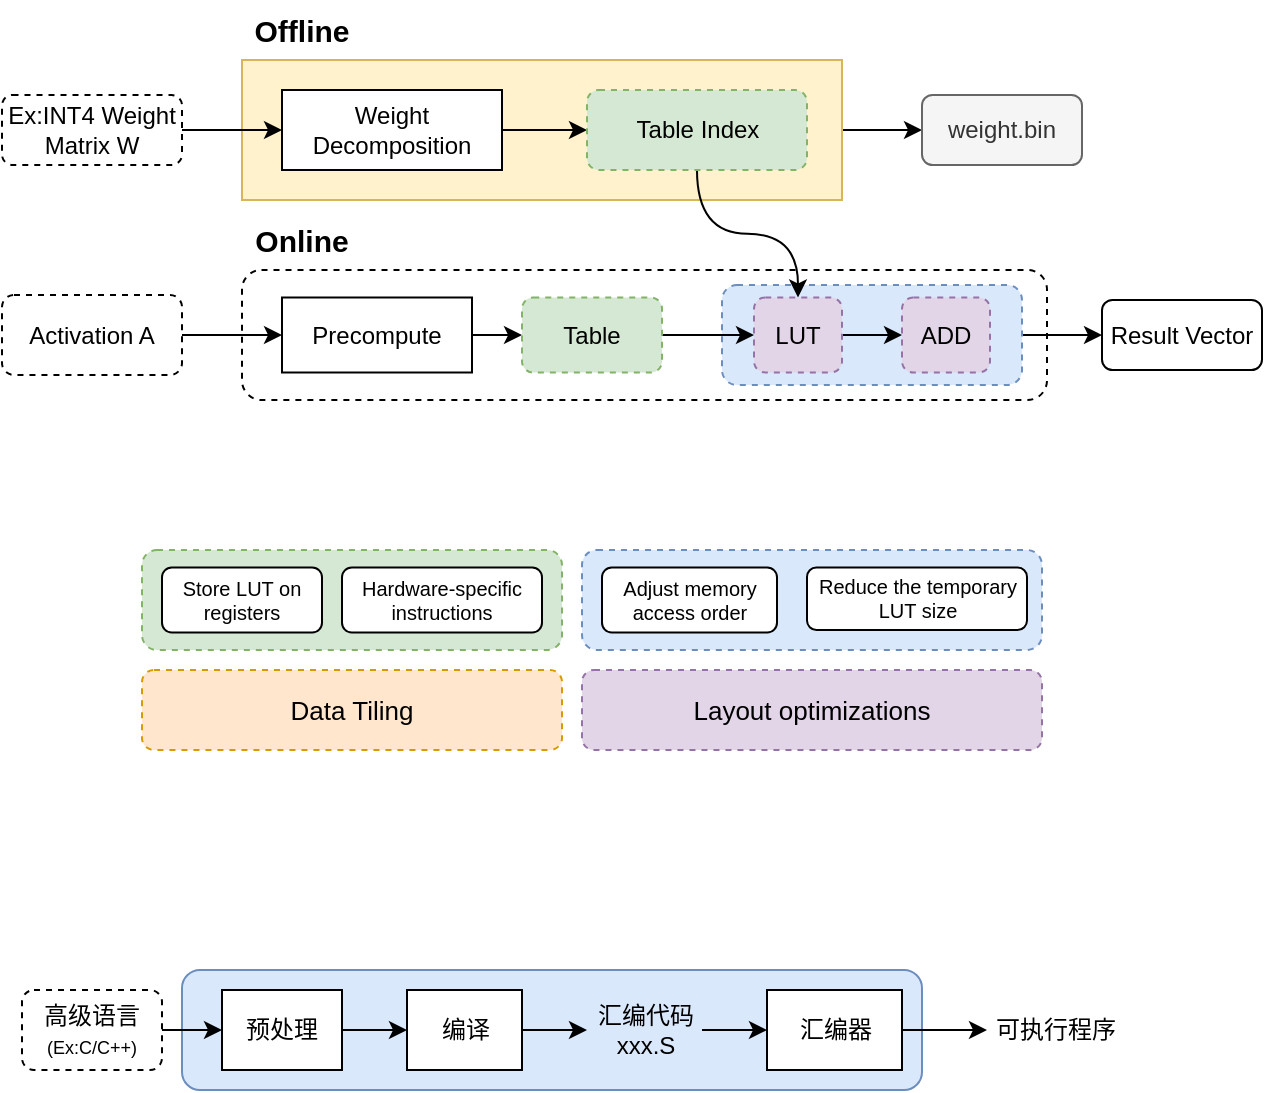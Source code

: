<mxfile version="26.1.0">
  <diagram name="第 1 页" id="VH_rKD5s51sGw98ud1Et">
    <mxGraphModel dx="1646" dy="395" grid="1" gridSize="10" guides="1" tooltips="1" connect="1" arrows="1" fold="1" page="1" pageScale="1" pageWidth="827" pageHeight="1169" math="0" shadow="0">
      <root>
        <mxCell id="0" />
        <mxCell id="1" parent="0" />
        <mxCell id="5G6cpnaW76N7grAXLHWP-52" value="" style="rounded=1;whiteSpace=wrap;html=1;fillColor=#dae8fc;strokeColor=#6c8ebf;" vertex="1" parent="1">
          <mxGeometry x="80" y="790" width="370" height="60" as="geometry" />
        </mxCell>
        <mxCell id="5G6cpnaW76N7grAXLHWP-36" value="Data Tiling" style="rounded=1;whiteSpace=wrap;html=1;dashed=1;fillColor=#ffe6cc;strokeColor=#d79b00;fontSize=13;" vertex="1" parent="1">
          <mxGeometry x="60" y="640" width="210" height="40" as="geometry" />
        </mxCell>
        <mxCell id="5G6cpnaW76N7grAXLHWP-35" value="" style="rounded=1;whiteSpace=wrap;html=1;dashed=1;fillColor=#dae8fc;strokeColor=#6c8ebf;" vertex="1" parent="1">
          <mxGeometry x="280" y="580" width="230" height="50" as="geometry" />
        </mxCell>
        <mxCell id="5G6cpnaW76N7grAXLHWP-32" value="" style="rounded=1;whiteSpace=wrap;html=1;dashed=1;fillColor=#d5e8d4;strokeColor=#82b366;" vertex="1" parent="1">
          <mxGeometry x="60" y="580" width="210" height="50" as="geometry" />
        </mxCell>
        <mxCell id="5G6cpnaW76N7grAXLHWP-25" value="" style="rounded=1;whiteSpace=wrap;html=1;dashed=1;" vertex="1" parent="1">
          <mxGeometry x="110" y="440" width="402.5" height="65" as="geometry" />
        </mxCell>
        <mxCell id="5G6cpnaW76N7grAXLHWP-23" value="" style="edgeStyle=orthogonalEdgeStyle;rounded=0;orthogonalLoop=1;jettySize=auto;html=1;" edge="1" parent="1" source="5G6cpnaW76N7grAXLHWP-21" target="5G6cpnaW76N7grAXLHWP-22">
          <mxGeometry relative="1" as="geometry" />
        </mxCell>
        <mxCell id="5G6cpnaW76N7grAXLHWP-21" value="" style="rounded=1;whiteSpace=wrap;html=1;fillColor=#dae8fc;strokeColor=#6c8ebf;dashed=1;" vertex="1" parent="1">
          <mxGeometry x="350" y="447.5" width="150" height="50" as="geometry" />
        </mxCell>
        <mxCell id="5G6cpnaW76N7grAXLHWP-29" style="edgeStyle=orthogonalEdgeStyle;rounded=0;orthogonalLoop=1;jettySize=auto;html=1;exitX=1;exitY=0.5;exitDx=0;exitDy=0;entryX=0;entryY=0.5;entryDx=0;entryDy=0;" edge="1" parent="1" source="5G6cpnaW76N7grAXLHWP-7" target="5G6cpnaW76N7grAXLHWP-28">
          <mxGeometry relative="1" as="geometry" />
        </mxCell>
        <mxCell id="5G6cpnaW76N7grAXLHWP-7" value="" style="rounded=0;whiteSpace=wrap;html=1;fillColor=#fff2cc;strokeColor=#d6b656;" vertex="1" parent="1">
          <mxGeometry x="110" y="335" width="300" height="70" as="geometry" />
        </mxCell>
        <mxCell id="5G6cpnaW76N7grAXLHWP-4" style="edgeStyle=orthogonalEdgeStyle;rounded=0;orthogonalLoop=1;jettySize=auto;html=1;exitX=0;exitY=0.5;exitDx=0;exitDy=0;startArrow=classic;startFill=1;endArrow=none;entryX=1;entryY=0.5;entryDx=0;entryDy=0;" edge="1" parent="1" source="5G6cpnaW76N7grAXLHWP-1" target="5G6cpnaW76N7grAXLHWP-8">
          <mxGeometry relative="1" as="geometry">
            <mxPoint x="70" y="370" as="targetPoint" />
          </mxGeometry>
        </mxCell>
        <mxCell id="5G6cpnaW76N7grAXLHWP-9" style="edgeStyle=orthogonalEdgeStyle;rounded=0;orthogonalLoop=1;jettySize=auto;html=1;exitX=1;exitY=0.5;exitDx=0;exitDy=0;entryX=0;entryY=0.5;entryDx=0;entryDy=0;" edge="1" parent="1" source="5G6cpnaW76N7grAXLHWP-1" target="5G6cpnaW76N7grAXLHWP-5">
          <mxGeometry relative="1" as="geometry" />
        </mxCell>
        <mxCell id="5G6cpnaW76N7grAXLHWP-1" value="Weight Decomposition" style="rounded=0;whiteSpace=wrap;html=1;" vertex="1" parent="1">
          <mxGeometry x="130" y="350" width="110" height="40" as="geometry" />
        </mxCell>
        <mxCell id="5G6cpnaW76N7grAXLHWP-18" style="edgeStyle=orthogonalEdgeStyle;rounded=0;orthogonalLoop=1;jettySize=auto;html=1;exitX=0.5;exitY=1;exitDx=0;exitDy=0;entryX=0.5;entryY=0;entryDx=0;entryDy=0;curved=1;" edge="1" parent="1" source="5G6cpnaW76N7grAXLHWP-5" target="5G6cpnaW76N7grAXLHWP-16">
          <mxGeometry relative="1" as="geometry" />
        </mxCell>
        <mxCell id="5G6cpnaW76N7grAXLHWP-5" value="Table Index" style="rounded=1;whiteSpace=wrap;html=1;dashed=1;fillColor=#d5e8d4;strokeColor=#82b366;" vertex="1" parent="1">
          <mxGeometry x="282.5" y="350" width="110" height="40" as="geometry" />
        </mxCell>
        <mxCell id="5G6cpnaW76N7grAXLHWP-8" value="Ex:INT4 Weight Matrix W" style="rounded=1;whiteSpace=wrap;html=1;dashed=1;" vertex="1" parent="1">
          <mxGeometry x="-10" y="352.5" width="90" height="35" as="geometry" />
        </mxCell>
        <mxCell id="5G6cpnaW76N7grAXLHWP-12" value="" style="edgeStyle=orthogonalEdgeStyle;rounded=0;orthogonalLoop=1;jettySize=auto;html=1;" edge="1" parent="1" source="5G6cpnaW76N7grAXLHWP-10" target="5G6cpnaW76N7grAXLHWP-11">
          <mxGeometry relative="1" as="geometry" />
        </mxCell>
        <mxCell id="5G6cpnaW76N7grAXLHWP-10" value="Activation A" style="rounded=1;whiteSpace=wrap;html=1;dashed=1;" vertex="1" parent="1">
          <mxGeometry x="-10" y="452.5" width="90" height="40" as="geometry" />
        </mxCell>
        <mxCell id="5G6cpnaW76N7grAXLHWP-14" value="" style="edgeStyle=orthogonalEdgeStyle;rounded=0;orthogonalLoop=1;jettySize=auto;html=1;" edge="1" parent="1" source="5G6cpnaW76N7grAXLHWP-11" target="5G6cpnaW76N7grAXLHWP-13">
          <mxGeometry relative="1" as="geometry" />
        </mxCell>
        <mxCell id="5G6cpnaW76N7grAXLHWP-11" value="Precompute" style="whiteSpace=wrap;html=1;rounded=0;" vertex="1" parent="1">
          <mxGeometry x="130" y="453.75" width="95" height="37.5" as="geometry" />
        </mxCell>
        <mxCell id="5G6cpnaW76N7grAXLHWP-17" value="" style="edgeStyle=orthogonalEdgeStyle;rounded=0;orthogonalLoop=1;jettySize=auto;html=1;" edge="1" parent="1" source="5G6cpnaW76N7grAXLHWP-13" target="5G6cpnaW76N7grAXLHWP-16">
          <mxGeometry relative="1" as="geometry" />
        </mxCell>
        <mxCell id="5G6cpnaW76N7grAXLHWP-13" value="Table" style="whiteSpace=wrap;html=1;rounded=1;fillColor=#d5e8d4;strokeColor=#82b366;dashed=1;" vertex="1" parent="1">
          <mxGeometry x="250" y="453.75" width="70" height="37.5" as="geometry" />
        </mxCell>
        <mxCell id="5G6cpnaW76N7grAXLHWP-20" value="" style="edgeStyle=orthogonalEdgeStyle;rounded=0;orthogonalLoop=1;jettySize=auto;html=1;" edge="1" parent="1" source="5G6cpnaW76N7grAXLHWP-16" target="5G6cpnaW76N7grAXLHWP-19">
          <mxGeometry relative="1" as="geometry" />
        </mxCell>
        <mxCell id="5G6cpnaW76N7grAXLHWP-16" value="LUT" style="whiteSpace=wrap;html=1;rounded=1;fillColor=#e1d5e7;strokeColor=#9673a6;dashed=1;" vertex="1" parent="1">
          <mxGeometry x="366" y="453.75" width="44" height="37.5" as="geometry" />
        </mxCell>
        <mxCell id="5G6cpnaW76N7grAXLHWP-19" value="ADD" style="whiteSpace=wrap;html=1;rounded=1;fillColor=#e1d5e7;strokeColor=#9673a6;dashed=1;" vertex="1" parent="1">
          <mxGeometry x="440" y="453.75" width="44" height="37.5" as="geometry" />
        </mxCell>
        <mxCell id="5G6cpnaW76N7grAXLHWP-22" value="&lt;div&gt;Result Vector&lt;/div&gt;" style="rounded=1;whiteSpace=wrap;html=1;glass=0;" vertex="1" parent="1">
          <mxGeometry x="540" y="455" width="80" height="35" as="geometry" />
        </mxCell>
        <mxCell id="5G6cpnaW76N7grAXLHWP-26" value="Offline" style="text;strokeColor=none;align=center;fillColor=none;html=1;verticalAlign=middle;whiteSpace=wrap;rounded=0;fontSize=15;fontStyle=1" vertex="1" parent="1">
          <mxGeometry x="110" y="305" width="60" height="30" as="geometry" />
        </mxCell>
        <mxCell id="5G6cpnaW76N7grAXLHWP-27" value="Online" style="text;strokeColor=none;align=center;fillColor=none;html=1;verticalAlign=middle;whiteSpace=wrap;rounded=0;fontSize=15;fontStyle=1" vertex="1" parent="1">
          <mxGeometry x="110" y="410" width="60" height="30" as="geometry" />
        </mxCell>
        <mxCell id="5G6cpnaW76N7grAXLHWP-28" value="weight.bin" style="rounded=1;whiteSpace=wrap;html=1;glass=0;fillColor=#f5f5f5;fontColor=#333333;strokeColor=#666666;" vertex="1" parent="1">
          <mxGeometry x="450" y="352.5" width="80" height="35" as="geometry" />
        </mxCell>
        <mxCell id="5G6cpnaW76N7grAXLHWP-30" value="Store LUT on registers" style="whiteSpace=wrap;html=1;rounded=1;fontSize=10;" vertex="1" parent="1">
          <mxGeometry x="70" y="588.75" width="80" height="32.5" as="geometry" />
        </mxCell>
        <mxCell id="5G6cpnaW76N7grAXLHWP-31" value="Hardware-specific instructions" style="whiteSpace=wrap;html=1;rounded=1;fontSize=10;" vertex="1" parent="1">
          <mxGeometry x="160" y="588.75" width="100" height="32.5" as="geometry" />
        </mxCell>
        <mxCell id="5G6cpnaW76N7grAXLHWP-33" value="Adjust memory access order" style="whiteSpace=wrap;html=1;rounded=1;fontSize=10;" vertex="1" parent="1">
          <mxGeometry x="290" y="588.75" width="87.5" height="32.5" as="geometry" />
        </mxCell>
        <mxCell id="5G6cpnaW76N7grAXLHWP-34" value="Reduce the temporary LUT size" style="whiteSpace=wrap;html=1;rounded=1;fontSize=10;" vertex="1" parent="1">
          <mxGeometry x="392.5" y="588.75" width="110" height="31.25" as="geometry" />
        </mxCell>
        <mxCell id="5G6cpnaW76N7grAXLHWP-37" value="Layout optimizations" style="rounded=1;whiteSpace=wrap;html=1;dashed=1;fillColor=#e1d5e7;strokeColor=#9673a6;fontSize=13;" vertex="1" parent="1">
          <mxGeometry x="280" y="640" width="230" height="40" as="geometry" />
        </mxCell>
        <mxCell id="5G6cpnaW76N7grAXLHWP-45" style="edgeStyle=orthogonalEdgeStyle;rounded=0;orthogonalLoop=1;jettySize=auto;html=1;exitX=1;exitY=0.5;exitDx=0;exitDy=0;entryX=0;entryY=0.5;entryDx=0;entryDy=0;" edge="1" parent="1" source="5G6cpnaW76N7grAXLHWP-39" target="5G6cpnaW76N7grAXLHWP-42">
          <mxGeometry relative="1" as="geometry" />
        </mxCell>
        <mxCell id="5G6cpnaW76N7grAXLHWP-39" value="预处理" style="rounded=0;whiteSpace=wrap;html=1;" vertex="1" parent="1">
          <mxGeometry x="100" y="800" width="60" height="40" as="geometry" />
        </mxCell>
        <mxCell id="5G6cpnaW76N7grAXLHWP-41" style="edgeStyle=orthogonalEdgeStyle;rounded=0;orthogonalLoop=1;jettySize=auto;html=1;exitX=1;exitY=0.5;exitDx=0;exitDy=0;entryX=0;entryY=0.5;entryDx=0;entryDy=0;" edge="1" parent="1" source="5G6cpnaW76N7grAXLHWP-40" target="5G6cpnaW76N7grAXLHWP-39">
          <mxGeometry relative="1" as="geometry" />
        </mxCell>
        <mxCell id="5G6cpnaW76N7grAXLHWP-40" value="高级语言&lt;div&gt;&lt;font style=&quot;font-size: 9px;&quot;&gt;(Ex:C/C++)&lt;/font&gt;&lt;/div&gt;" style="rounded=1;whiteSpace=wrap;html=1;dashed=1;" vertex="1" parent="1">
          <mxGeometry y="800" width="70" height="40" as="geometry" />
        </mxCell>
        <mxCell id="5G6cpnaW76N7grAXLHWP-46" style="edgeStyle=orthogonalEdgeStyle;rounded=0;orthogonalLoop=1;jettySize=auto;html=1;exitX=1;exitY=0.5;exitDx=0;exitDy=0;entryX=0;entryY=0.5;entryDx=0;entryDy=0;" edge="1" parent="1" source="5G6cpnaW76N7grAXLHWP-42" target="5G6cpnaW76N7grAXLHWP-44">
          <mxGeometry relative="1" as="geometry" />
        </mxCell>
        <mxCell id="5G6cpnaW76N7grAXLHWP-42" value="编译" style="rounded=0;whiteSpace=wrap;html=1;" vertex="1" parent="1">
          <mxGeometry x="192.5" y="800" width="57.5" height="40" as="geometry" />
        </mxCell>
        <mxCell id="5G6cpnaW76N7grAXLHWP-48" value="" style="edgeStyle=orthogonalEdgeStyle;rounded=0;orthogonalLoop=1;jettySize=auto;html=1;entryX=0;entryY=0.5;entryDx=0;entryDy=0;" edge="1" parent="1" source="5G6cpnaW76N7grAXLHWP-44" target="5G6cpnaW76N7grAXLHWP-49">
          <mxGeometry relative="1" as="geometry">
            <mxPoint x="418.75" y="820" as="targetPoint" />
          </mxGeometry>
        </mxCell>
        <mxCell id="5G6cpnaW76N7grAXLHWP-44" value="&lt;div&gt;汇编代码&lt;/div&gt;xxx.S" style="text;strokeColor=none;align=center;fillColor=none;html=1;verticalAlign=middle;whiteSpace=wrap;rounded=0;" vertex="1" parent="1">
          <mxGeometry x="282.5" y="805" width="57.5" height="30" as="geometry" />
        </mxCell>
        <mxCell id="5G6cpnaW76N7grAXLHWP-51" style="edgeStyle=orthogonalEdgeStyle;rounded=0;orthogonalLoop=1;jettySize=auto;html=1;exitX=1;exitY=0.5;exitDx=0;exitDy=0;entryX=0;entryY=0.5;entryDx=0;entryDy=0;" edge="1" parent="1" source="5G6cpnaW76N7grAXLHWP-49" target="5G6cpnaW76N7grAXLHWP-50">
          <mxGeometry relative="1" as="geometry" />
        </mxCell>
        <mxCell id="5G6cpnaW76N7grAXLHWP-49" value="汇编器" style="rounded=0;whiteSpace=wrap;html=1;" vertex="1" parent="1">
          <mxGeometry x="372.5" y="800" width="67.5" height="40" as="geometry" />
        </mxCell>
        <mxCell id="5G6cpnaW76N7grAXLHWP-50" value="可执行程序&lt;div&gt;&lt;/div&gt;" style="text;strokeColor=none;align=center;fillColor=none;html=1;verticalAlign=middle;whiteSpace=wrap;rounded=0;" vertex="1" parent="1">
          <mxGeometry x="482.5" y="805" width="67.5" height="30" as="geometry" />
        </mxCell>
      </root>
    </mxGraphModel>
  </diagram>
</mxfile>

